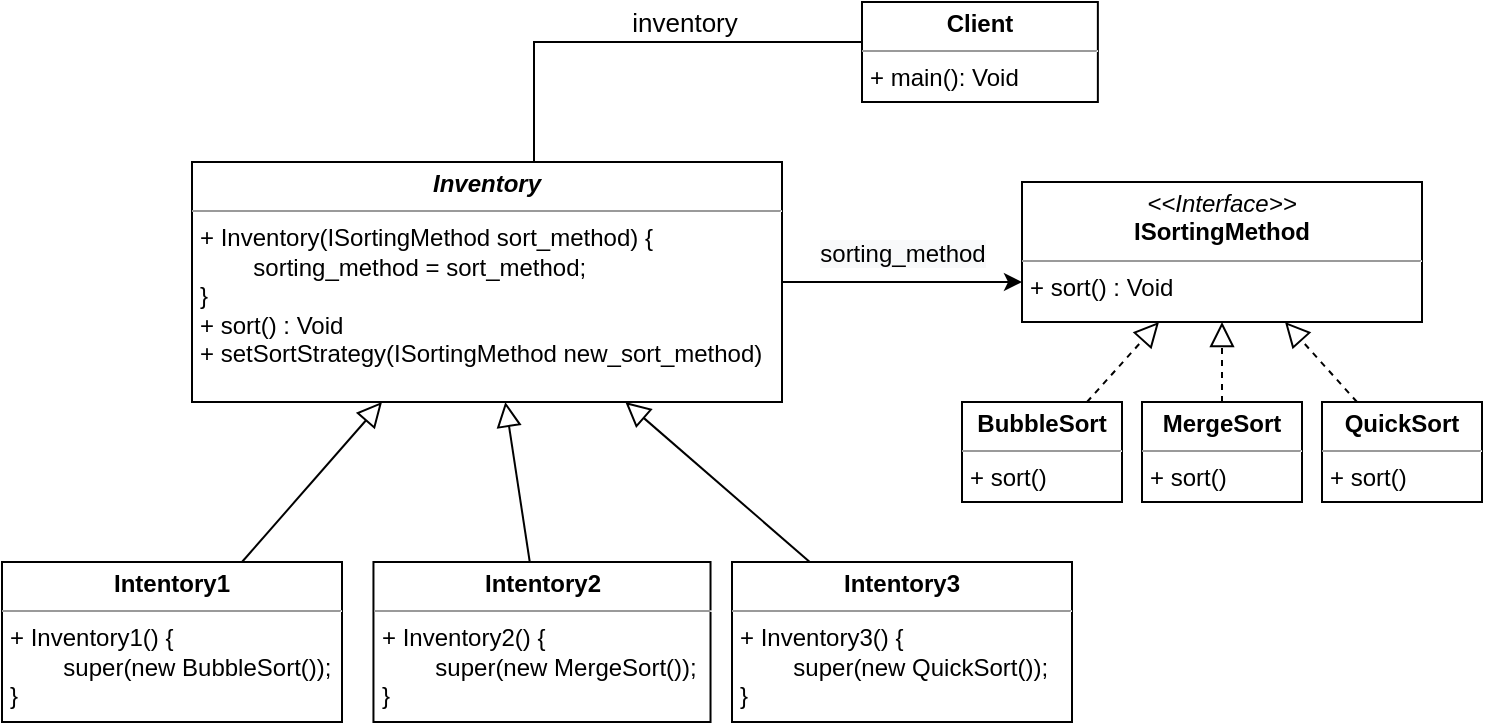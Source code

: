 <mxfile version="15.4.0" type="device" pages="2"><diagram id="lKG8ZY4O6vffLtXuZyIm" name="Class Diagram"><mxGraphModel dx="1422" dy="816" grid="1" gridSize="10" guides="1" tooltips="1" connect="1" arrows="1" fold="1" page="1" pageScale="1" pageWidth="850" pageHeight="1100" math="0" shadow="0"><root><mxCell id="TFwAgbKOr-AQ_Nq-IQ8n-0"/><mxCell id="TFwAgbKOr-AQ_Nq-IQ8n-1" parent="TFwAgbKOr-AQ_Nq-IQ8n-0"/><mxCell id="TFwAgbKOr-AQ_Nq-IQ8n-2" style="edgeStyle=orthogonalEdgeStyle;rounded=0;orthogonalLoop=1;jettySize=auto;html=1;" edge="1" parent="TFwAgbKOr-AQ_Nq-IQ8n-1" source="TFwAgbKOr-AQ_Nq-IQ8n-4" target="TFwAgbKOr-AQ_Nq-IQ8n-15"><mxGeometry relative="1" as="geometry"><Array as="points"><mxPoint x="725" y="190"/><mxPoint x="725" y="190"/></Array></mxGeometry></mxCell><mxCell id="TFwAgbKOr-AQ_Nq-IQ8n-3" value="&lt;span style=&quot;font-size: 12px ; text-align: left ; background-color: rgb(248 , 249 , 250)&quot;&gt;sorting_method&lt;/span&gt;" style="edgeLabel;html=1;align=center;verticalAlign=middle;resizable=0;points=[];fontSize=13;" vertex="1" connectable="0" parent="TFwAgbKOr-AQ_Nq-IQ8n-2"><mxGeometry x="-0.157" y="-1" relative="1" as="geometry"><mxPoint x="9" y="-16" as="offset"/></mxGeometry></mxCell><mxCell id="TFwAgbKOr-AQ_Nq-IQ8n-4" value="&lt;p style=&quot;margin: 0px ; margin-top: 4px ; text-align: center&quot;&gt;&lt;b&gt;&lt;i&gt;Inventory&lt;/i&gt;&lt;/b&gt;&lt;/p&gt;&lt;hr size=&quot;1&quot;&gt;&lt;p style=&quot;margin: 0px ; margin-left: 4px&quot;&gt;+ Inventory(ISortingMethod sort_method) {&lt;/p&gt;&lt;p style=&quot;margin: 0px ; margin-left: 4px&quot;&gt;&lt;span&gt;&#9;&lt;/span&gt;&lt;span style=&quot;white-space: pre&quot;&gt;&#9;&lt;/span&gt;sorting_method = sort_method;&lt;br&gt;&lt;/p&gt;&lt;p style=&quot;margin: 0px ; margin-left: 4px&quot;&gt;}&lt;/p&gt;&lt;p style=&quot;margin: 0px 0px 0px 4px&quot;&gt;+ sort() : Void&lt;/p&gt;&lt;p style=&quot;margin: 0px 0px 0px 4px&quot;&gt;&lt;span&gt;+ &lt;/span&gt;&lt;span&gt;setSortStrategy(ISortingMethod new_sort_method)&lt;/span&gt;&lt;/p&gt;" style="verticalAlign=top;align=left;overflow=fill;fontSize=12;fontFamily=Helvetica;html=1;" vertex="1" parent="TFwAgbKOr-AQ_Nq-IQ8n-1"><mxGeometry x="150" y="180" width="295" height="120" as="geometry"/></mxCell><mxCell id="TFwAgbKOr-AQ_Nq-IQ8n-5" style="edgeStyle=orthogonalEdgeStyle;rounded=0;orthogonalLoop=1;jettySize=auto;html=1;fontSize=20;endArrow=none;endFill=0;" edge="1" parent="TFwAgbKOr-AQ_Nq-IQ8n-1" source="TFwAgbKOr-AQ_Nq-IQ8n-7" target="TFwAgbKOr-AQ_Nq-IQ8n-4"><mxGeometry relative="1" as="geometry"><Array as="points"><mxPoint x="321" y="120"/></Array></mxGeometry></mxCell><mxCell id="TFwAgbKOr-AQ_Nq-IQ8n-6" value="inventory" style="edgeLabel;html=1;align=center;verticalAlign=middle;resizable=0;points=[];fontSize=13;" vertex="1" connectable="0" parent="TFwAgbKOr-AQ_Nq-IQ8n-5"><mxGeometry x="-0.495" relative="1" as="geometry"><mxPoint x="-33" y="-10" as="offset"/></mxGeometry></mxCell><mxCell id="TFwAgbKOr-AQ_Nq-IQ8n-7" value="&lt;p style=&quot;margin: 0px ; margin-top: 4px ; text-align: center&quot;&gt;&lt;b&gt;Client&lt;/b&gt;&lt;/p&gt;&lt;hr size=&quot;1&quot;&gt;&lt;p style=&quot;margin: 0px ; margin-left: 4px&quot;&gt;&lt;/p&gt;&lt;p style=&quot;margin: 0px ; margin-left: 4px&quot;&gt;+&amp;nbsp;main(): Void&lt;/p&gt;" style="verticalAlign=top;align=left;overflow=fill;fontSize=12;fontFamily=Helvetica;html=1;" vertex="1" parent="TFwAgbKOr-AQ_Nq-IQ8n-1"><mxGeometry x="485" y="100" width="117.93" height="50" as="geometry"/></mxCell><mxCell id="TFwAgbKOr-AQ_Nq-IQ8n-8" style="rounded=0;orthogonalLoop=1;jettySize=auto;html=1;fontSize=11;endArrow=block;endFill=0;endSize=10;" edge="1" parent="TFwAgbKOr-AQ_Nq-IQ8n-1" source="TFwAgbKOr-AQ_Nq-IQ8n-9" target="TFwAgbKOr-AQ_Nq-IQ8n-4"><mxGeometry relative="1" as="geometry"/></mxCell><mxCell id="TFwAgbKOr-AQ_Nq-IQ8n-9" value="&lt;p style=&quot;margin: 0px ; margin-top: 4px ; text-align: center&quot;&gt;&lt;b&gt;Intentory1&lt;/b&gt;&lt;/p&gt;&lt;hr size=&quot;1&quot;&gt;&lt;p style=&quot;margin: 0px ; margin-left: 4px&quot;&gt;&lt;span&gt;+ Inventory1() {&lt;/span&gt;&lt;br&gt;&lt;/p&gt;&lt;p style=&quot;margin: 0px ; margin-left: 4px&quot;&gt;&lt;span style=&quot;white-space: pre&quot;&gt;&#9;&lt;/span&gt;super(new BubbleSort());&lt;br&gt;&lt;/p&gt;&lt;p style=&quot;margin: 0px ; margin-left: 4px&quot;&gt;}&lt;/p&gt;" style="verticalAlign=top;align=left;overflow=fill;fontSize=12;fontFamily=Helvetica;html=1;" vertex="1" parent="TFwAgbKOr-AQ_Nq-IQ8n-1"><mxGeometry x="55" y="380" width="170" height="80" as="geometry"/></mxCell><mxCell id="TFwAgbKOr-AQ_Nq-IQ8n-10" style="rounded=0;orthogonalLoop=1;jettySize=auto;html=1;endFill=0;endArrow=block;endSize=10;" edge="1" parent="TFwAgbKOr-AQ_Nq-IQ8n-1" source="TFwAgbKOr-AQ_Nq-IQ8n-11" target="TFwAgbKOr-AQ_Nq-IQ8n-4"><mxGeometry relative="1" as="geometry"/></mxCell><mxCell id="TFwAgbKOr-AQ_Nq-IQ8n-11" value="&lt;p style=&quot;margin: 0px ; margin-top: 4px ; text-align: center&quot;&gt;&lt;b&gt;Intentory2&lt;/b&gt;&lt;/p&gt;&lt;hr size=&quot;1&quot;&gt;&lt;p style=&quot;margin: 0px ; margin-left: 4px&quot;&gt;&lt;span&gt;+ Inventory2() {&lt;/span&gt;&lt;br&gt;&lt;/p&gt;&lt;p style=&quot;margin: 0px ; margin-left: 4px&quot;&gt;&lt;span style=&quot;white-space: pre&quot;&gt;&#9;&lt;/span&gt;super(new MergeSort());&lt;br&gt;&lt;/p&gt;&lt;p style=&quot;margin: 0px ; margin-left: 4px&quot;&gt;}&lt;/p&gt;" style="verticalAlign=top;align=left;overflow=fill;fontSize=12;fontFamily=Helvetica;html=1;" vertex="1" parent="TFwAgbKOr-AQ_Nq-IQ8n-1"><mxGeometry x="240.73" y="380" width="168.53" height="80" as="geometry"/></mxCell><mxCell id="TFwAgbKOr-AQ_Nq-IQ8n-12" style="edgeStyle=none;rounded=0;orthogonalLoop=1;jettySize=auto;html=1;endFill=0;endArrow=block;endSize=10;" edge="1" parent="TFwAgbKOr-AQ_Nq-IQ8n-1" source="TFwAgbKOr-AQ_Nq-IQ8n-13" target="TFwAgbKOr-AQ_Nq-IQ8n-4"><mxGeometry relative="1" as="geometry"/></mxCell><mxCell id="TFwAgbKOr-AQ_Nq-IQ8n-13" value="&lt;p style=&quot;margin: 0px ; margin-top: 4px ; text-align: center&quot;&gt;&lt;b&gt;Intentory3&lt;/b&gt;&lt;/p&gt;&lt;hr size=&quot;1&quot;&gt;&lt;p style=&quot;margin: 0px ; margin-left: 4px&quot;&gt;&lt;span&gt;+ Inventory3() {&lt;/span&gt;&lt;br&gt;&lt;/p&gt;&lt;p style=&quot;margin: 0px ; margin-left: 4px&quot;&gt;&lt;span style=&quot;white-space: pre&quot;&gt;&#9;&lt;/span&gt;super(new QuickSort());&lt;br&gt;&lt;/p&gt;&lt;p style=&quot;margin: 0px ; margin-left: 4px&quot;&gt;}&lt;/p&gt;" style="verticalAlign=top;align=left;overflow=fill;fontSize=12;fontFamily=Helvetica;html=1;" vertex="1" parent="TFwAgbKOr-AQ_Nq-IQ8n-1"><mxGeometry x="420" y="380" width="170" height="80" as="geometry"/></mxCell><mxCell id="TFwAgbKOr-AQ_Nq-IQ8n-14" value="" style="group" vertex="1" connectable="0" parent="TFwAgbKOr-AQ_Nq-IQ8n-1"><mxGeometry x="535" y="190" width="260" height="160" as="geometry"/></mxCell><mxCell id="TFwAgbKOr-AQ_Nq-IQ8n-15" value="&lt;p style=&quot;margin: 0px ; margin-top: 4px ; text-align: center&quot;&gt;&lt;i&gt;&amp;lt;&amp;lt;Interface&amp;gt;&amp;gt;&lt;/i&gt;&lt;br&gt;&lt;b&gt;ISortingMethod&lt;/b&gt;&lt;/p&gt;&lt;hr size=&quot;1&quot;&gt;&lt;p style=&quot;margin: 0px ; margin-left: 4px&quot;&gt;&lt;/p&gt;&lt;p style=&quot;margin: 0px ; margin-left: 4px&quot;&gt;+ sort() : Void&lt;br&gt;&lt;/p&gt;" style="verticalAlign=top;align=left;overflow=fill;fontSize=12;fontFamily=Helvetica;html=1;" vertex="1" parent="TFwAgbKOr-AQ_Nq-IQ8n-14"><mxGeometry x="30" width="200" height="70" as="geometry"/></mxCell><mxCell id="TFwAgbKOr-AQ_Nq-IQ8n-16" value="&lt;p style=&quot;margin: 0px ; margin-top: 4px ; text-align: center&quot;&gt;&lt;b&gt;BubbleSort&lt;/b&gt;&lt;/p&gt;&lt;hr size=&quot;1&quot;&gt;&lt;p style=&quot;margin: 0px ; margin-left: 4px&quot;&gt;&lt;span&gt;+ sort()&lt;/span&gt;&lt;/p&gt;" style="verticalAlign=top;align=left;overflow=fill;fontSize=12;fontFamily=Helvetica;html=1;" vertex="1" parent="TFwAgbKOr-AQ_Nq-IQ8n-14"><mxGeometry y="110" width="80" height="50" as="geometry"/></mxCell><mxCell id="TFwAgbKOr-AQ_Nq-IQ8n-17" value="&lt;p style=&quot;margin: 0px ; margin-top: 4px ; text-align: center&quot;&gt;&lt;b&gt;MergeSort&lt;/b&gt;&lt;/p&gt;&lt;hr size=&quot;1&quot;&gt;&lt;p style=&quot;margin: 0px ; margin-left: 4px&quot;&gt;&lt;span&gt;+ sort()&lt;/span&gt;&lt;/p&gt;" style="verticalAlign=top;align=left;overflow=fill;fontSize=12;fontFamily=Helvetica;html=1;" vertex="1" parent="TFwAgbKOr-AQ_Nq-IQ8n-14"><mxGeometry x="90" y="110" width="80" height="50" as="geometry"/></mxCell><mxCell id="TFwAgbKOr-AQ_Nq-IQ8n-18" value="&lt;p style=&quot;margin: 0px ; margin-top: 4px ; text-align: center&quot;&gt;&lt;b&gt;QuickSort&lt;/b&gt;&lt;/p&gt;&lt;hr size=&quot;1&quot;&gt;&lt;p style=&quot;margin: 0px ; margin-left: 4px&quot;&gt;&lt;span&gt;+ sort()&lt;/span&gt;&lt;/p&gt;" style="verticalAlign=top;align=left;overflow=fill;fontSize=12;fontFamily=Helvetica;html=1;" vertex="1" parent="TFwAgbKOr-AQ_Nq-IQ8n-14"><mxGeometry x="180" y="110" width="80" height="50" as="geometry"/></mxCell><mxCell id="TFwAgbKOr-AQ_Nq-IQ8n-19" style="rounded=0;orthogonalLoop=1;jettySize=auto;html=1;dashed=1;endArrow=block;endFill=0;endSize=10;" edge="1" parent="TFwAgbKOr-AQ_Nq-IQ8n-14" source="TFwAgbKOr-AQ_Nq-IQ8n-16" target="TFwAgbKOr-AQ_Nq-IQ8n-15"><mxGeometry x="65.07" y="35" as="geometry"/></mxCell><mxCell id="TFwAgbKOr-AQ_Nq-IQ8n-20" style="rounded=0;orthogonalLoop=1;jettySize=auto;html=1;dashed=1;endFill=0;endArrow=block;endSize=10;" edge="1" parent="TFwAgbKOr-AQ_Nq-IQ8n-14" source="TFwAgbKOr-AQ_Nq-IQ8n-17" target="TFwAgbKOr-AQ_Nq-IQ8n-15"><mxGeometry x="65.07" y="35" as="geometry"/></mxCell><mxCell id="TFwAgbKOr-AQ_Nq-IQ8n-21" style="rounded=0;orthogonalLoop=1;jettySize=auto;html=1;dashed=1;endFill=0;endArrow=block;endSize=10;" edge="1" parent="TFwAgbKOr-AQ_Nq-IQ8n-14" source="TFwAgbKOr-AQ_Nq-IQ8n-18" target="TFwAgbKOr-AQ_Nq-IQ8n-15"><mxGeometry x="65.07" y="35" as="geometry"/></mxCell></root></mxGraphModel></diagram><diagram id="69Cz9t-4qenbPwYxP3Ac" name="Sequence Diagram"><mxGraphModel dx="1422" dy="816" grid="1" gridSize="10" guides="1" tooltips="1" connect="1" arrows="1" fold="1" page="1" pageScale="1" pageWidth="850" pageHeight="1100" math="0" shadow="0"><root><mxCell id="0"/><mxCell id="1" style="locked=1;" parent="0"/><mxCell id="zm5oIm1Q9-ZEgRUeYvxf-19" value="Participants" style="" parent="0"/><mxCell id="zm5oIm1Q9-ZEgRUeYvxf-21" style="rounded=0;orthogonalLoop=1;jettySize=auto;html=1;endArrow=none;endFill=0;dashed=1;" parent="zm5oIm1Q9-ZEgRUeYvxf-19" source="zm5oIm1Q9-ZEgRUeYvxf-20" edge="1"><mxGeometry x="80" y="40" as="geometry"><mxPoint x="140" y="560.4" as="targetPoint"/></mxGeometry></mxCell><mxCell id="zm5oIm1Q9-ZEgRUeYvxf-20" value="client:Client" style="rounded=0;whiteSpace=wrap;html=1;" parent="zm5oIm1Q9-ZEgRUeYvxf-19" vertex="1"><mxGeometry x="80" y="40" width="120" height="40" as="geometry"/></mxCell><mxCell id="zm5oIm1Q9-ZEgRUeYvxf-22" value="console:Scanner" style="rounded=0;whiteSpace=wrap;html=1;" parent="zm5oIm1Q9-ZEgRUeYvxf-19" vertex="1"><mxGeometry x="280" y="40" width="120" height="40" as="geometry"/></mxCell><mxCell id="zm5oIm1Q9-ZEgRUeYvxf-23" style="rounded=0;orthogonalLoop=1;jettySize=auto;html=1;endArrow=none;endFill=0;dashed=1;" parent="zm5oIm1Q9-ZEgRUeYvxf-19" source="zm5oIm1Q9-ZEgRUeYvxf-22" edge="1"><mxGeometry x="480" y="80" as="geometry"><mxPoint x="340" y="540" as="targetPoint"/><mxPoint x="539.8" y="140" as="sourcePoint"/></mxGeometry></mxCell><mxCell id="zm5oIm1Q9-ZEgRUeYvxf-38" value="inventory : Inventory" style="rounded=0;whiteSpace=wrap;html=1;" parent="zm5oIm1Q9-ZEgRUeYvxf-19" vertex="1"><mxGeometry x="440" y="150" width="120" height="40" as="geometry"/></mxCell><mxCell id="zm5oIm1Q9-ZEgRUeYvxf-44" style="rounded=0;orthogonalLoop=1;jettySize=auto;html=1;endArrow=none;endFill=0;dashed=1;" parent="zm5oIm1Q9-ZEgRUeYvxf-19" source="zm5oIm1Q9-ZEgRUeYvxf-38" edge="1"><mxGeometry x="640" y="170" as="geometry"><mxPoint x="500" y="520" as="targetPoint"/><mxPoint x="500" y="210" as="sourcePoint"/></mxGeometry></mxCell><mxCell id="zm5oIm1Q9-ZEgRUeYvxf-45" value="sorting_method : ISortingMethod" style="rounded=0;whiteSpace=wrap;html=1;" parent="zm5oIm1Q9-ZEgRUeYvxf-19" vertex="1"><mxGeometry x="640" y="150" width="120" height="40" as="geometry"/></mxCell><mxCell id="zm5oIm1Q9-ZEgRUeYvxf-51" style="rounded=0;orthogonalLoop=1;jettySize=auto;html=1;endArrow=none;endFill=0;dashed=1;" parent="zm5oIm1Q9-ZEgRUeYvxf-19" source="zm5oIm1Q9-ZEgRUeYvxf-45" edge="1"><mxGeometry x="840" y="180" as="geometry"><mxPoint x="700" y="340" as="targetPoint"/><mxPoint x="700" y="200" as="sourcePoint"/></mxGeometry></mxCell><mxCell id="zm5oIm1Q9-ZEgRUeYvxf-64" value="sorting_method : ISortingMethod" style="rounded=0;whiteSpace=wrap;html=1;" parent="zm5oIm1Q9-ZEgRUeYvxf-19" vertex="1"><mxGeometry x="540" y="250" width="120" height="40" as="geometry"/></mxCell><mxCell id="zm5oIm1Q9-ZEgRUeYvxf-65" style="rounded=0;orthogonalLoop=1;jettySize=auto;html=1;endArrow=none;endFill=0;dashed=1;" parent="zm5oIm1Q9-ZEgRUeYvxf-19" source="zm5oIm1Q9-ZEgRUeYvxf-64" edge="1"><mxGeometry x="840" y="320" as="geometry"><mxPoint x="600" y="500" as="targetPoint"/><mxPoint x="700" y="340" as="sourcePoint"/></mxGeometry></mxCell><mxCell id="zm5oIm1Q9-ZEgRUeYvxf-34" value="Activity" parent="0"/><mxCell id="zm5oIm1Q9-ZEgRUeYvxf-35" value="" style="rounded=0;whiteSpace=wrap;html=1;" parent="zm5oIm1Q9-ZEgRUeYvxf-34" vertex="1"><mxGeometry x="130" y="120" width="20" height="100" as="geometry"/></mxCell><mxCell id="zm5oIm1Q9-ZEgRUeYvxf-37" value="" style="rounded=0;whiteSpace=wrap;html=1;" parent="zm5oIm1Q9-ZEgRUeYvxf-34" vertex="1"><mxGeometry x="330" y="120" width="20" height="20" as="geometry"/></mxCell><mxCell id="zm5oIm1Q9-ZEgRUeYvxf-43" value="" style="rounded=0;whiteSpace=wrap;html=1;" parent="zm5oIm1Q9-ZEgRUeYvxf-34" vertex="1"><mxGeometry x="490" y="200" width="20" height="40" as="geometry"/></mxCell><mxCell id="zm5oIm1Q9-ZEgRUeYvxf-48" value="" style="rounded=0;whiteSpace=wrap;html=1;" parent="zm5oIm1Q9-ZEgRUeYvxf-34" vertex="1"><mxGeometry x="690" y="200" width="20" height="40" as="geometry"/></mxCell><mxCell id="zm5oIm1Q9-ZEgRUeYvxf-52" value="" style="rounded=0;whiteSpace=wrap;html=1;" parent="zm5oIm1Q9-ZEgRUeYvxf-34" vertex="1"><mxGeometry x="700" y="210" width="20" height="20" as="geometry"/></mxCell><mxCell id="zm5oIm1Q9-ZEgRUeYvxf-55" value="" style="rounded=0;whiteSpace=wrap;html=1;" parent="zm5oIm1Q9-ZEgRUeYvxf-34" vertex="1"><mxGeometry x="130" y="260" width="20" height="70" as="geometry"/></mxCell><mxCell id="zm5oIm1Q9-ZEgRUeYvxf-58" value="" style="rounded=0;whiteSpace=wrap;html=1;" parent="zm5oIm1Q9-ZEgRUeYvxf-34" vertex="1"><mxGeometry x="490" y="320" width="20" height="60" as="geometry"/></mxCell><mxCell id="zm5oIm1Q9-ZEgRUeYvxf-61" value="X" style="text;html=1;strokeColor=none;fillColor=none;align=center;verticalAlign=middle;whiteSpace=wrap;rounded=0;fontStyle=0;fontSize=20;" parent="zm5oIm1Q9-ZEgRUeYvxf-34" vertex="1"><mxGeometry x="690" y="310" width="20" height="20" as="geometry"/></mxCell><mxCell id="zm5oIm1Q9-ZEgRUeYvxf-66" value="" style="rounded=0;whiteSpace=wrap;html=1;" parent="zm5oIm1Q9-ZEgRUeYvxf-34" vertex="1"><mxGeometry x="500" y="345" width="20" height="20" as="geometry"/></mxCell><mxCell id="zm5oIm1Q9-ZEgRUeYvxf-69" value="" style="rounded=0;whiteSpace=wrap;html=1;" parent="zm5oIm1Q9-ZEgRUeYvxf-34" vertex="1"><mxGeometry x="130" y="420" width="20" height="60" as="geometry"/></mxCell><mxCell id="zm5oIm1Q9-ZEgRUeYvxf-72" value="" style="rounded=0;whiteSpace=wrap;html=1;" parent="zm5oIm1Q9-ZEgRUeYvxf-34" vertex="1"><mxGeometry x="490" y="420" width="20" height="40" as="geometry"/></mxCell><mxCell id="zm5oIm1Q9-ZEgRUeYvxf-74" value="" style="rounded=0;whiteSpace=wrap;html=1;" parent="zm5oIm1Q9-ZEgRUeYvxf-34" vertex="1"><mxGeometry x="600" y="430" width="20" height="20" as="geometry"/></mxCell><mxCell id="zm5oIm1Q9-ZEgRUeYvxf-77" value="" style="rounded=0;whiteSpace=wrap;html=1;" parent="zm5oIm1Q9-ZEgRUeYvxf-34" vertex="1"><mxGeometry x="590" y="420" width="20" height="40" as="geometry"/></mxCell><mxCell id="zm5oIm1Q9-ZEgRUeYvxf-29" value="Messages" parent="0"/><mxCell id="zm5oIm1Q9-ZEgRUeYvxf-30" style="edgeStyle=none;rounded=0;orthogonalLoop=1;jettySize=auto;html=1;endArrow=blockThin;endFill=1;" parent="zm5oIm1Q9-ZEgRUeYvxf-29" edge="1"><mxGeometry relative="1" as="geometry"><mxPoint x="330" y="120" as="targetPoint"/><mxPoint x="150" y="120" as="sourcePoint"/></mxGeometry></mxCell><mxCell id="zm5oIm1Q9-ZEgRUeYvxf-36" value="user_input&amp;nbsp; = nextLine() : String" style="edgeLabel;html=1;align=center;verticalAlign=middle;resizable=0;points=[];" parent="zm5oIm1Q9-ZEgRUeYvxf-30" vertex="1" connectable="0"><mxGeometry x="-0.588" y="1" relative="1" as="geometry"><mxPoint x="47" y="-9" as="offset"/></mxGeometry></mxCell><mxCell id="zm5oIm1Q9-ZEgRUeYvxf-39" style="edgeStyle=none;rounded=0;orthogonalLoop=1;jettySize=auto;html=1;endArrow=open;endFill=0;dashed=1;" parent="zm5oIm1Q9-ZEgRUeYvxf-29" edge="1"><mxGeometry relative="1" as="geometry"><mxPoint x="430" y="170" as="targetPoint"/><mxPoint x="150" y="170" as="sourcePoint"/></mxGeometry></mxCell><mxCell id="zm5oIm1Q9-ZEgRUeYvxf-40" value="&amp;lt;&amp;lt;create&amp;gt;&amp;gt;" style="edgeLabel;html=1;align=center;verticalAlign=middle;resizable=0;points=[];" parent="zm5oIm1Q9-ZEgRUeYvxf-39" vertex="1" connectable="0"><mxGeometry x="0.085" relative="1" as="geometry"><mxPoint x="88" y="-10" as="offset"/></mxGeometry></mxCell><mxCell id="zm5oIm1Q9-ZEgRUeYvxf-41" style="edgeStyle=none;rounded=0;orthogonalLoop=1;jettySize=auto;html=1;endArrow=blockThin;endFill=1;" parent="zm5oIm1Q9-ZEgRUeYvxf-29" edge="1"><mxGeometry relative="1" as="geometry"><mxPoint x="480" y="200" as="targetPoint"/><mxPoint x="150" y="200" as="sourcePoint"/></mxGeometry></mxCell><mxCell id="zm5oIm1Q9-ZEgRUeYvxf-42" value="sort()" style="edgeLabel;html=1;align=center;verticalAlign=middle;resizable=0;points=[];" parent="zm5oIm1Q9-ZEgRUeYvxf-41" vertex="1" connectable="0"><mxGeometry x="-0.588" y="1" relative="1" as="geometry"><mxPoint x="192" y="-9" as="offset"/></mxGeometry></mxCell><mxCell id="zm5oIm1Q9-ZEgRUeYvxf-46" style="edgeStyle=none;rounded=0;orthogonalLoop=1;jettySize=auto;html=1;endArrow=open;endFill=0;dashed=1;" parent="zm5oIm1Q9-ZEgRUeYvxf-29" edge="1"><mxGeometry relative="1" as="geometry"><mxPoint x="640" y="170" as="targetPoint"/><mxPoint x="560" y="170" as="sourcePoint"/></mxGeometry></mxCell><mxCell id="zm5oIm1Q9-ZEgRUeYvxf-47" value="&amp;lt;&amp;lt;create&amp;gt;&amp;gt;" style="edgeLabel;html=1;align=center;verticalAlign=middle;resizable=0;points=[];" parent="zm5oIm1Q9-ZEgRUeYvxf-46" vertex="1" connectable="0"><mxGeometry x="0.085" relative="1" as="geometry"><mxPoint x="-3" y="-10" as="offset"/></mxGeometry></mxCell><mxCell id="zm5oIm1Q9-ZEgRUeYvxf-49" style="edgeStyle=none;rounded=0;orthogonalLoop=1;jettySize=auto;html=1;endArrow=blockThin;endFill=1;" parent="zm5oIm1Q9-ZEgRUeYvxf-29" edge="1"><mxGeometry relative="1" as="geometry"><mxPoint x="680" y="200" as="targetPoint"/><mxPoint x="510" y="200" as="sourcePoint"/></mxGeometry></mxCell><mxCell id="zm5oIm1Q9-ZEgRUeYvxf-50" value="sort()" style="edgeLabel;html=1;align=center;verticalAlign=middle;resizable=0;points=[];" parent="zm5oIm1Q9-ZEgRUeYvxf-49" vertex="1" connectable="0"><mxGeometry x="-0.588" y="1" relative="1" as="geometry"><mxPoint x="41" y="-9" as="offset"/></mxGeometry></mxCell><mxCell id="zm5oIm1Q9-ZEgRUeYvxf-53" style="edgeStyle=orthogonalEdgeStyle;rounded=0;orthogonalLoop=1;jettySize=auto;html=1;endArrow=blockThin;endFill=1;entryX=1;entryY=0;entryDx=0;entryDy=0;" parent="zm5oIm1Q9-ZEgRUeYvxf-29" target="zm5oIm1Q9-ZEgRUeYvxf-52" edge="1"><mxGeometry relative="1" as="geometry"><mxPoint x="760" y="210" as="targetPoint"/><mxPoint x="710" y="200" as="sourcePoint"/><Array as="points"><mxPoint x="740" y="200"/><mxPoint x="740" y="210"/></Array></mxGeometry></mxCell><mxCell id="zm5oIm1Q9-ZEgRUeYvxf-54" value="perform sort" style="edgeLabel;html=1;align=center;verticalAlign=middle;resizable=0;points=[];" parent="zm5oIm1Q9-ZEgRUeYvxf-53" vertex="1" connectable="0"><mxGeometry x="-0.588" y="1" relative="1" as="geometry"><mxPoint x="28" y="21" as="offset"/></mxGeometry></mxCell><mxCell id="zm5oIm1Q9-ZEgRUeYvxf-56" style="edgeStyle=none;rounded=0;orthogonalLoop=1;jettySize=auto;html=1;endArrow=blockThin;endFill=1;" parent="zm5oIm1Q9-ZEgRUeYvxf-29" edge="1"><mxGeometry relative="1" as="geometry"><mxPoint x="480" y="320" as="targetPoint"/><mxPoint x="150" y="320" as="sourcePoint"/></mxGeometry></mxCell><mxCell id="zm5oIm1Q9-ZEgRUeYvxf-57" value="setSortMethod(new_sorting_method)" style="edgeLabel;html=1;align=center;verticalAlign=middle;resizable=0;points=[];" parent="zm5oIm1Q9-ZEgRUeYvxf-56" vertex="1" connectable="0"><mxGeometry x="-0.588" y="1" relative="1" as="geometry"><mxPoint x="72" y="-9" as="offset"/></mxGeometry></mxCell><mxCell id="zm5oIm1Q9-ZEgRUeYvxf-59" style="edgeStyle=none;rounded=0;orthogonalLoop=1;jettySize=auto;html=1;endArrow=open;endFill=0;dashed=1;" parent="zm5oIm1Q9-ZEgRUeYvxf-29" edge="1"><mxGeometry relative="1" as="geometry"><mxPoint x="690" y="320" as="targetPoint"/><mxPoint x="510" y="320" as="sourcePoint"/></mxGeometry></mxCell><mxCell id="zm5oIm1Q9-ZEgRUeYvxf-60" value="&amp;lt;&amp;lt;destroy&amp;gt;&amp;gt;" style="edgeLabel;html=1;align=center;verticalAlign=middle;resizable=0;points=[];" parent="zm5oIm1Q9-ZEgRUeYvxf-59" vertex="1" connectable="0"><mxGeometry x="0.085" relative="1" as="geometry"><mxPoint x="52" y="-10" as="offset"/></mxGeometry></mxCell><mxCell id="zm5oIm1Q9-ZEgRUeYvxf-62" style="edgeStyle=orthogonalEdgeStyle;rounded=0;orthogonalLoop=1;jettySize=auto;html=1;endArrow=open;endFill=0;entryX=1;entryY=0;entryDx=0;entryDy=0;" parent="zm5oIm1Q9-ZEgRUeYvxf-29" target="zm5oIm1Q9-ZEgRUeYvxf-66" edge="1"><mxGeometry relative="1" as="geometry"><mxPoint x="570" y="355" as="targetPoint"/><mxPoint x="510" y="335" as="sourcePoint"/><Array as="points"><mxPoint x="550" y="335"/><mxPoint x="550" y="345"/></Array></mxGeometry></mxCell><mxCell id="zm5oIm1Q9-ZEgRUeYvxf-63" value="sorting_method =&lt;br&gt;&amp;nbsp;new_sorting_method" style="edgeLabel;html=1;align=center;verticalAlign=middle;resizable=0;points=[];" parent="zm5oIm1Q9-ZEgRUeYvxf-62" vertex="1" connectable="0"><mxGeometry x="0.085" relative="1" as="geometry"><mxPoint x="30" y="27" as="offset"/></mxGeometry></mxCell><mxCell id="zm5oIm1Q9-ZEgRUeYvxf-67" style="edgeStyle=none;rounded=0;orthogonalLoop=1;jettySize=auto;html=1;endArrow=open;endFill=0;dashed=1;" parent="zm5oIm1Q9-ZEgRUeYvxf-29" edge="1"><mxGeometry relative="1" as="geometry"><mxPoint x="540" y="270" as="targetPoint"/><mxPoint x="160" y="270" as="sourcePoint"/></mxGeometry></mxCell><mxCell id="zm5oIm1Q9-ZEgRUeYvxf-68" value="new_sorting_method = &amp;lt;&amp;lt;create&amp;gt;&amp;gt; ISortingMethod" style="edgeLabel;html=1;align=center;verticalAlign=middle;resizable=0;points=[];" parent="zm5oIm1Q9-ZEgRUeYvxf-67" vertex="1" connectable="0"><mxGeometry x="0.085" relative="1" as="geometry"><mxPoint x="-16" y="-10" as="offset"/></mxGeometry></mxCell><mxCell id="zm5oIm1Q9-ZEgRUeYvxf-70" style="edgeStyle=none;rounded=0;orthogonalLoop=1;jettySize=auto;html=1;endArrow=blockThin;endFill=1;" parent="zm5oIm1Q9-ZEgRUeYvxf-29" edge="1"><mxGeometry relative="1" as="geometry"><mxPoint x="480" y="420" as="targetPoint"/><mxPoint x="150" y="420" as="sourcePoint"/></mxGeometry></mxCell><mxCell id="zm5oIm1Q9-ZEgRUeYvxf-71" value="sort()" style="edgeLabel;html=1;align=center;verticalAlign=middle;resizable=0;points=[];" parent="zm5oIm1Q9-ZEgRUeYvxf-70" vertex="1" connectable="0"><mxGeometry x="-0.588" y="1" relative="1" as="geometry"><mxPoint x="192" y="-9" as="offset"/></mxGeometry></mxCell><mxCell id="zm5oIm1Q9-ZEgRUeYvxf-75" style="edgeStyle=orthogonalEdgeStyle;rounded=0;orthogonalLoop=1;jettySize=auto;html=1;endArrow=blockThin;endFill=1;entryX=1;entryY=0;entryDx=0;entryDy=0;" parent="zm5oIm1Q9-ZEgRUeYvxf-29" target="zm5oIm1Q9-ZEgRUeYvxf-74" edge="1"><mxGeometry relative="1" as="geometry"><mxPoint x="660" y="430" as="targetPoint"/><mxPoint x="610" y="420" as="sourcePoint"/><Array as="points"><mxPoint x="640" y="420"/><mxPoint x="640" y="430"/></Array></mxGeometry></mxCell><mxCell id="zm5oIm1Q9-ZEgRUeYvxf-76" value="perform sort" style="edgeLabel;html=1;align=center;verticalAlign=middle;resizable=0;points=[];" parent="zm5oIm1Q9-ZEgRUeYvxf-75" vertex="1" connectable="0"><mxGeometry x="-0.588" y="1" relative="1" as="geometry"><mxPoint x="28" y="21" as="offset"/></mxGeometry></mxCell><mxCell id="zm5oIm1Q9-ZEgRUeYvxf-78" style="edgeStyle=none;rounded=0;orthogonalLoop=1;jettySize=auto;html=1;endArrow=blockThin;endFill=1;" parent="zm5oIm1Q9-ZEgRUeYvxf-29" edge="1"><mxGeometry relative="1" as="geometry"><mxPoint x="580" y="420" as="targetPoint"/><mxPoint x="510" y="420" as="sourcePoint"/></mxGeometry></mxCell><mxCell id="zm5oIm1Q9-ZEgRUeYvxf-79" value="sort()" style="edgeLabel;html=1;align=center;verticalAlign=middle;resizable=0;points=[];" parent="zm5oIm1Q9-ZEgRUeYvxf-78" vertex="1" connectable="0"><mxGeometry x="-0.588" y="1" relative="1" as="geometry"><mxPoint x="41" y="-9" as="offset"/></mxGeometry></mxCell></root></mxGraphModel></diagram></mxfile>
